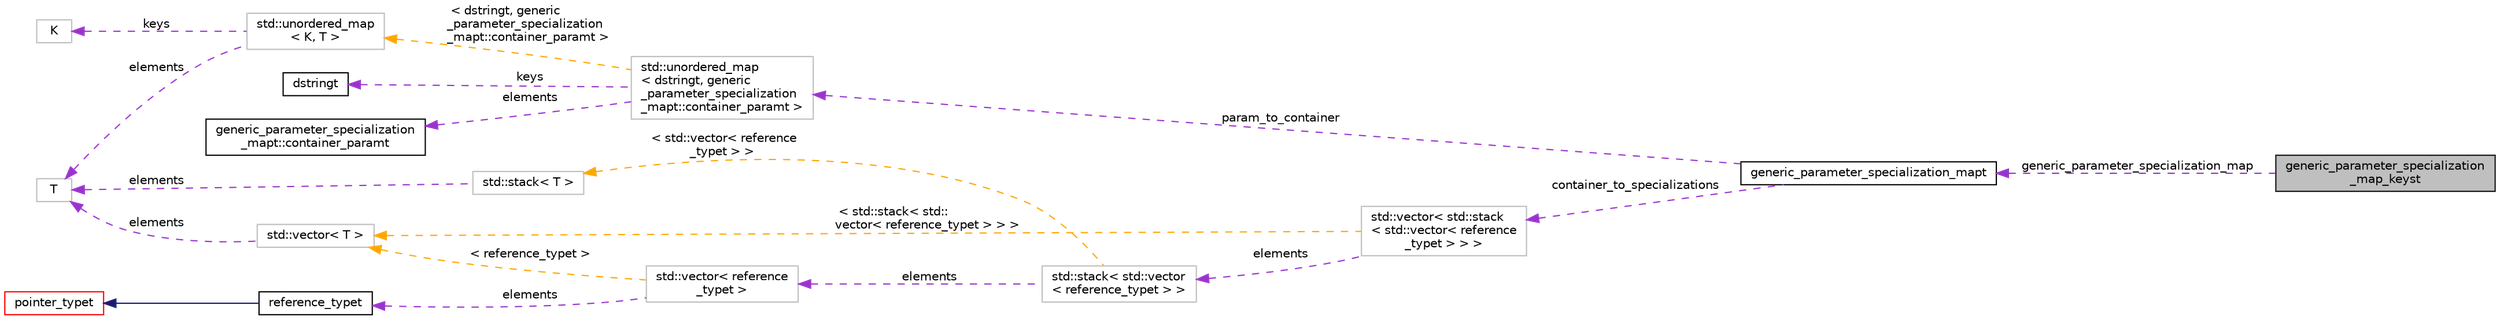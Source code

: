 digraph "generic_parameter_specialization_map_keyst"
{
 // LATEX_PDF_SIZE
  bgcolor="transparent";
  edge [fontname="Helvetica",fontsize="10",labelfontname="Helvetica",labelfontsize="10"];
  node [fontname="Helvetica",fontsize="10",shape=record];
  rankdir="LR";
  Node1 [label="generic_parameter_specialization\l_map_keyst",height=0.2,width=0.4,color="black", fillcolor="grey75", style="filled", fontcolor="black",tooltip=" "];
  Node2 -> Node1 [dir="back",color="darkorchid3",fontsize="10",style="dashed",label=" generic_parameter_specialization_map" ,fontname="Helvetica"];
  Node2 [label="generic_parameter_specialization_mapt",height=0.2,width=0.4,color="black",URL="$classgeneric__parameter__specialization__mapt.html",tooltip="Author: Diffblue Ltd."];
  Node3 -> Node2 [dir="back",color="darkorchid3",fontsize="10",style="dashed",label=" container_to_specializations" ,fontname="Helvetica"];
  Node3 [label="std::vector\< std::stack\l\< std::vector\< reference\l_typet \> \> \>",height=0.2,width=0.4,color="grey75",tooltip=" "];
  Node4 -> Node3 [dir="back",color="darkorchid3",fontsize="10",style="dashed",label=" elements" ,fontname="Helvetica"];
  Node4 [label="std::stack\< std::vector\l\< reference_typet \> \>",height=0.2,width=0.4,color="grey75",tooltip=" "];
  Node5 -> Node4 [dir="back",color="darkorchid3",fontsize="10",style="dashed",label=" elements" ,fontname="Helvetica"];
  Node5 [label="std::vector\< reference\l_typet \>",height=0.2,width=0.4,color="grey75",tooltip=" "];
  Node6 -> Node5 [dir="back",color="darkorchid3",fontsize="10",style="dashed",label=" elements" ,fontname="Helvetica"];
  Node6 [label="reference_typet",height=0.2,width=0.4,color="black",URL="$classreference__typet.html",tooltip="The reference type."];
  Node7 -> Node6 [dir="back",color="midnightblue",fontsize="10",style="solid",fontname="Helvetica"];
  Node7 [label="pointer_typet",height=0.2,width=0.4,color="red",URL="$classpointer__typet.html",tooltip="The pointer type These are both 'bitvector_typet' (they have a width) and 'type_with_subtypet' (they ..."];
  Node15 -> Node5 [dir="back",color="orange",fontsize="10",style="dashed",label=" \< reference_typet \>" ,fontname="Helvetica"];
  Node15 [label="std::vector\< T \>",height=0.2,width=0.4,color="grey75",tooltip="STL class."];
  Node16 -> Node15 [dir="back",color="darkorchid3",fontsize="10",style="dashed",label=" elements" ,fontname="Helvetica"];
  Node16 [label="T",height=0.2,width=0.4,color="grey75",tooltip=" "];
  Node19 -> Node4 [dir="back",color="orange",fontsize="10",style="dashed",label=" \< std::vector\< reference\l_typet \> \>" ,fontname="Helvetica"];
  Node19 [label="std::stack\< T \>",height=0.2,width=0.4,color="grey75",tooltip="STL class."];
  Node16 -> Node19 [dir="back",color="darkorchid3",fontsize="10",style="dashed",label=" elements" ,fontname="Helvetica"];
  Node15 -> Node3 [dir="back",color="orange",fontsize="10",style="dashed",label=" \< std::stack\< std::\lvector\< reference_typet \> \> \>" ,fontname="Helvetica"];
  Node20 -> Node2 [dir="back",color="darkorchid3",fontsize="10",style="dashed",label=" param_to_container" ,fontname="Helvetica"];
  Node20 [label="std::unordered_map\l\< dstringt, generic\l_parameter_specialization\l_mapt::container_paramt \>",height=0.2,width=0.4,color="grey75",tooltip=" "];
  Node21 -> Node20 [dir="back",color="darkorchid3",fontsize="10",style="dashed",label=" elements" ,fontname="Helvetica"];
  Node21 [label="generic_parameter_specialization\l_mapt::container_paramt",height=0.2,width=0.4,color="black",URL="$structgeneric__parameter__specialization__mapt_1_1container__paramt.html",tooltip="The index of the container and the type parameter inside that container."];
  Node17 -> Node20 [dir="back",color="darkorchid3",fontsize="10",style="dashed",label=" keys" ,fontname="Helvetica"];
  Node17 [label="dstringt",height=0.2,width=0.4,color="black",URL="$classdstringt.html",tooltip="dstringt has one field, an unsigned integer no which is an index into a static table of strings."];
  Node22 -> Node20 [dir="back",color="orange",fontsize="10",style="dashed",label=" \< dstringt, generic\l_parameter_specialization\l_mapt::container_paramt \>" ,fontname="Helvetica"];
  Node22 [label="std::unordered_map\l\< K, T \>",height=0.2,width=0.4,color="grey75",tooltip="STL class."];
  Node23 -> Node22 [dir="back",color="darkorchid3",fontsize="10",style="dashed",label=" keys" ,fontname="Helvetica"];
  Node23 [label="K",height=0.2,width=0.4,color="grey75",tooltip=" "];
  Node16 -> Node22 [dir="back",color="darkorchid3",fontsize="10",style="dashed",label=" elements" ,fontname="Helvetica"];
}
